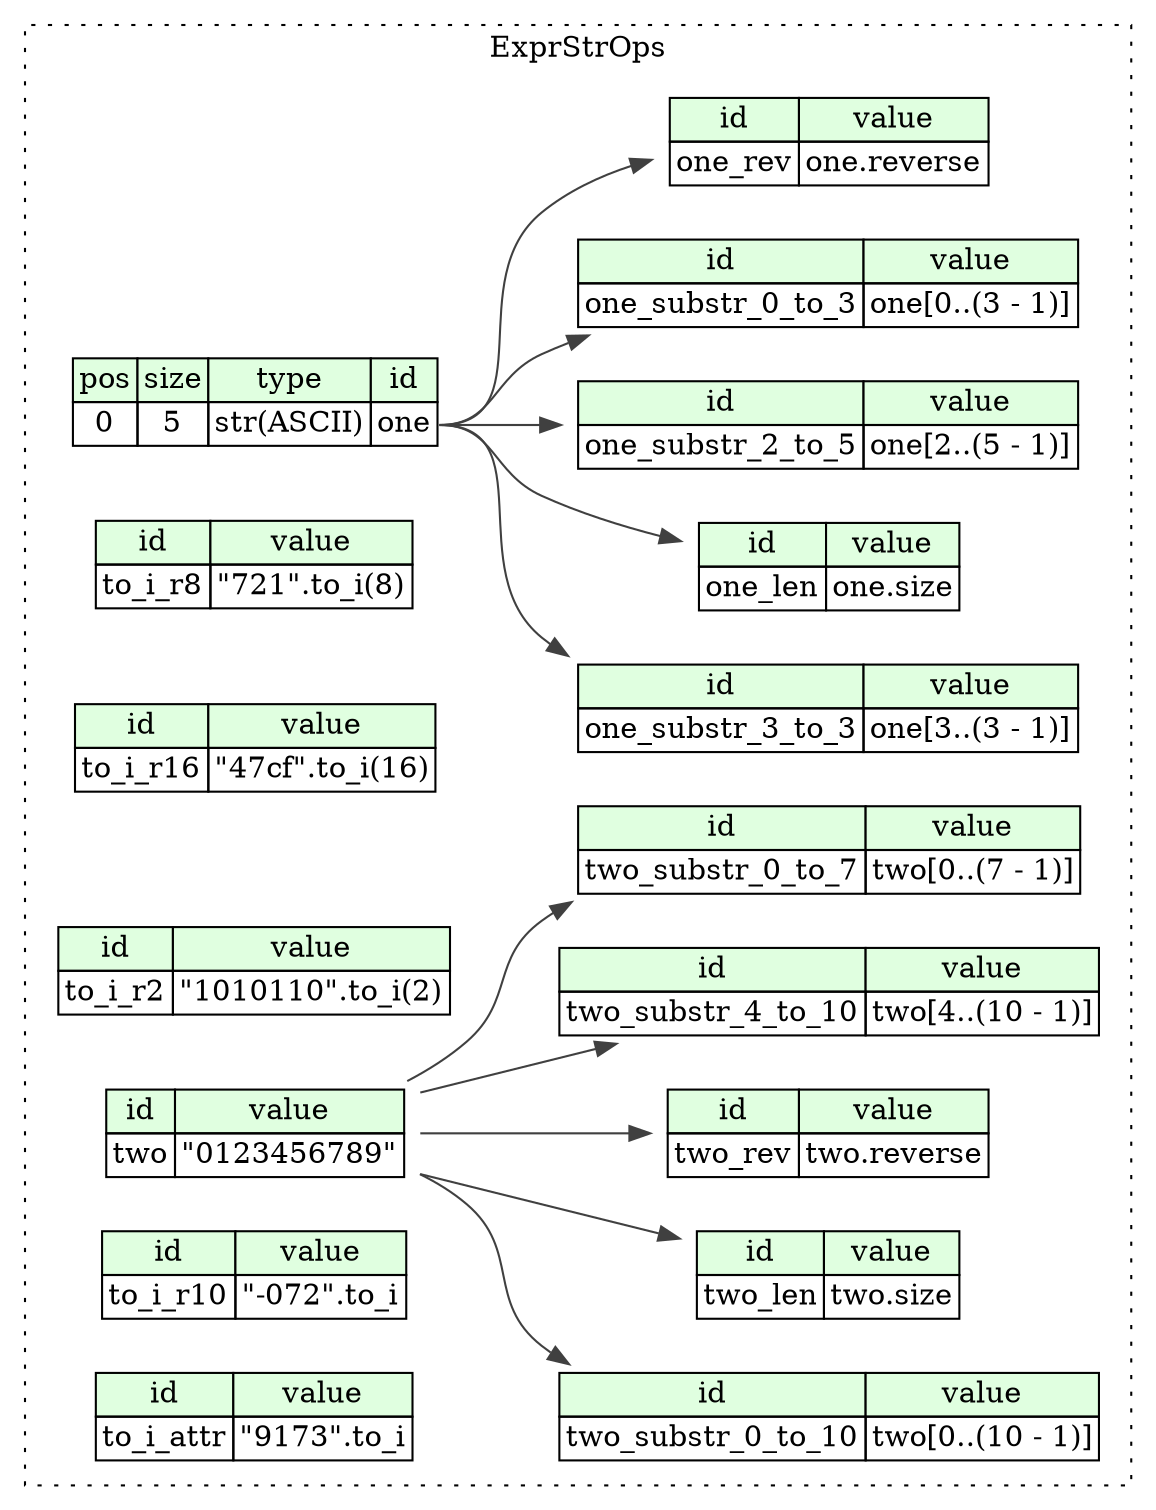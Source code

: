 digraph {
	rankdir=LR;
	node [shape=plaintext];
	subgraph cluster__expr_str_ops {
		label="ExprStrOps";
		graph[style=dotted];

		expr_str_ops__seq [label=<<TABLE BORDER="0" CELLBORDER="1" CELLSPACING="0">
			<TR><TD BGCOLOR="#E0FFE0">pos</TD><TD BGCOLOR="#E0FFE0">size</TD><TD BGCOLOR="#E0FFE0">type</TD><TD BGCOLOR="#E0FFE0">id</TD></TR>
			<TR><TD PORT="one_pos">0</TD><TD PORT="one_size">5</TD><TD>str(ASCII)</TD><TD PORT="one_type">one</TD></TR>
		</TABLE>>];
		expr_str_ops__inst__one_substr_3_to_3 [label=<<TABLE BORDER="0" CELLBORDER="1" CELLSPACING="0">
			<TR><TD BGCOLOR="#E0FFE0">id</TD><TD BGCOLOR="#E0FFE0">value</TD></TR>
			<TR><TD>one_substr_3_to_3</TD><TD>one[3..(3 - 1)]</TD></TR>
		</TABLE>>];
		expr_str_ops__inst__to_i_r8 [label=<<TABLE BORDER="0" CELLBORDER="1" CELLSPACING="0">
			<TR><TD BGCOLOR="#E0FFE0">id</TD><TD BGCOLOR="#E0FFE0">value</TD></TR>
			<TR><TD>to_i_r8</TD><TD>&quot;721&quot;.to_i(8)</TD></TR>
		</TABLE>>];
		expr_str_ops__inst__to_i_r16 [label=<<TABLE BORDER="0" CELLBORDER="1" CELLSPACING="0">
			<TR><TD BGCOLOR="#E0FFE0">id</TD><TD BGCOLOR="#E0FFE0">value</TD></TR>
			<TR><TD>to_i_r16</TD><TD>&quot;47cf&quot;.to_i(16)</TD></TR>
		</TABLE>>];
		expr_str_ops__inst__two_substr_0_to_10 [label=<<TABLE BORDER="0" CELLBORDER="1" CELLSPACING="0">
			<TR><TD BGCOLOR="#E0FFE0">id</TD><TD BGCOLOR="#E0FFE0">value</TD></TR>
			<TR><TD>two_substr_0_to_10</TD><TD>two[0..(10 - 1)]</TD></TR>
		</TABLE>>];
		expr_str_ops__inst__one_len [label=<<TABLE BORDER="0" CELLBORDER="1" CELLSPACING="0">
			<TR><TD BGCOLOR="#E0FFE0">id</TD><TD BGCOLOR="#E0FFE0">value</TD></TR>
			<TR><TD>one_len</TD><TD>one.size</TD></TR>
		</TABLE>>];
		expr_str_ops__inst__two_len [label=<<TABLE BORDER="0" CELLBORDER="1" CELLSPACING="0">
			<TR><TD BGCOLOR="#E0FFE0">id</TD><TD BGCOLOR="#E0FFE0">value</TD></TR>
			<TR><TD>two_len</TD><TD>two.size</TD></TR>
		</TABLE>>];
		expr_str_ops__inst__one_substr_2_to_5 [label=<<TABLE BORDER="0" CELLBORDER="1" CELLSPACING="0">
			<TR><TD BGCOLOR="#E0FFE0">id</TD><TD BGCOLOR="#E0FFE0">value</TD></TR>
			<TR><TD>one_substr_2_to_5</TD><TD>one[2..(5 - 1)]</TD></TR>
		</TABLE>>];
		expr_str_ops__inst__to_i_r2 [label=<<TABLE BORDER="0" CELLBORDER="1" CELLSPACING="0">
			<TR><TD BGCOLOR="#E0FFE0">id</TD><TD BGCOLOR="#E0FFE0">value</TD></TR>
			<TR><TD>to_i_r2</TD><TD>&quot;1010110&quot;.to_i(2)</TD></TR>
		</TABLE>>];
		expr_str_ops__inst__two_rev [label=<<TABLE BORDER="0" CELLBORDER="1" CELLSPACING="0">
			<TR><TD BGCOLOR="#E0FFE0">id</TD><TD BGCOLOR="#E0FFE0">value</TD></TR>
			<TR><TD>two_rev</TD><TD>two.reverse</TD></TR>
		</TABLE>>];
		expr_str_ops__inst__two [label=<<TABLE BORDER="0" CELLBORDER="1" CELLSPACING="0">
			<TR><TD BGCOLOR="#E0FFE0">id</TD><TD BGCOLOR="#E0FFE0">value</TD></TR>
			<TR><TD>two</TD><TD>&quot;0123456789&quot;</TD></TR>
		</TABLE>>];
		expr_str_ops__inst__two_substr_4_to_10 [label=<<TABLE BORDER="0" CELLBORDER="1" CELLSPACING="0">
			<TR><TD BGCOLOR="#E0FFE0">id</TD><TD BGCOLOR="#E0FFE0">value</TD></TR>
			<TR><TD>two_substr_4_to_10</TD><TD>two[4..(10 - 1)]</TD></TR>
		</TABLE>>];
		expr_str_ops__inst__to_i_r10 [label=<<TABLE BORDER="0" CELLBORDER="1" CELLSPACING="0">
			<TR><TD BGCOLOR="#E0FFE0">id</TD><TD BGCOLOR="#E0FFE0">value</TD></TR>
			<TR><TD>to_i_r10</TD><TD>&quot;-072&quot;.to_i</TD></TR>
		</TABLE>>];
		expr_str_ops__inst__two_substr_0_to_7 [label=<<TABLE BORDER="0" CELLBORDER="1" CELLSPACING="0">
			<TR><TD BGCOLOR="#E0FFE0">id</TD><TD BGCOLOR="#E0FFE0">value</TD></TR>
			<TR><TD>two_substr_0_to_7</TD><TD>two[0..(7 - 1)]</TD></TR>
		</TABLE>>];
		expr_str_ops__inst__to_i_attr [label=<<TABLE BORDER="0" CELLBORDER="1" CELLSPACING="0">
			<TR><TD BGCOLOR="#E0FFE0">id</TD><TD BGCOLOR="#E0FFE0">value</TD></TR>
			<TR><TD>to_i_attr</TD><TD>&quot;9173&quot;.to_i</TD></TR>
		</TABLE>>];
		expr_str_ops__inst__one_substr_0_to_3 [label=<<TABLE BORDER="0" CELLBORDER="1" CELLSPACING="0">
			<TR><TD BGCOLOR="#E0FFE0">id</TD><TD BGCOLOR="#E0FFE0">value</TD></TR>
			<TR><TD>one_substr_0_to_3</TD><TD>one[0..(3 - 1)]</TD></TR>
		</TABLE>>];
		expr_str_ops__inst__one_rev [label=<<TABLE BORDER="0" CELLBORDER="1" CELLSPACING="0">
			<TR><TD BGCOLOR="#E0FFE0">id</TD><TD BGCOLOR="#E0FFE0">value</TD></TR>
			<TR><TD>one_rev</TD><TD>one.reverse</TD></TR>
		</TABLE>>];
	}
	expr_str_ops__seq:one_type -> expr_str_ops__inst__one_substr_3_to_3 [color="#404040"];
	expr_str_ops__inst__two:two_type -> expr_str_ops__inst__two_substr_0_to_10 [color="#404040"];
	expr_str_ops__seq:one_type -> expr_str_ops__inst__one_len [color="#404040"];
	expr_str_ops__inst__two:two_type -> expr_str_ops__inst__two_len [color="#404040"];
	expr_str_ops__seq:one_type -> expr_str_ops__inst__one_substr_2_to_5 [color="#404040"];
	expr_str_ops__inst__two:two_type -> expr_str_ops__inst__two_rev [color="#404040"];
	expr_str_ops__inst__two:two_type -> expr_str_ops__inst__two_substr_4_to_10 [color="#404040"];
	expr_str_ops__inst__two:two_type -> expr_str_ops__inst__two_substr_0_to_7 [color="#404040"];
	expr_str_ops__seq:one_type -> expr_str_ops__inst__one_substr_0_to_3 [color="#404040"];
	expr_str_ops__seq:one_type -> expr_str_ops__inst__one_rev [color="#404040"];
}
